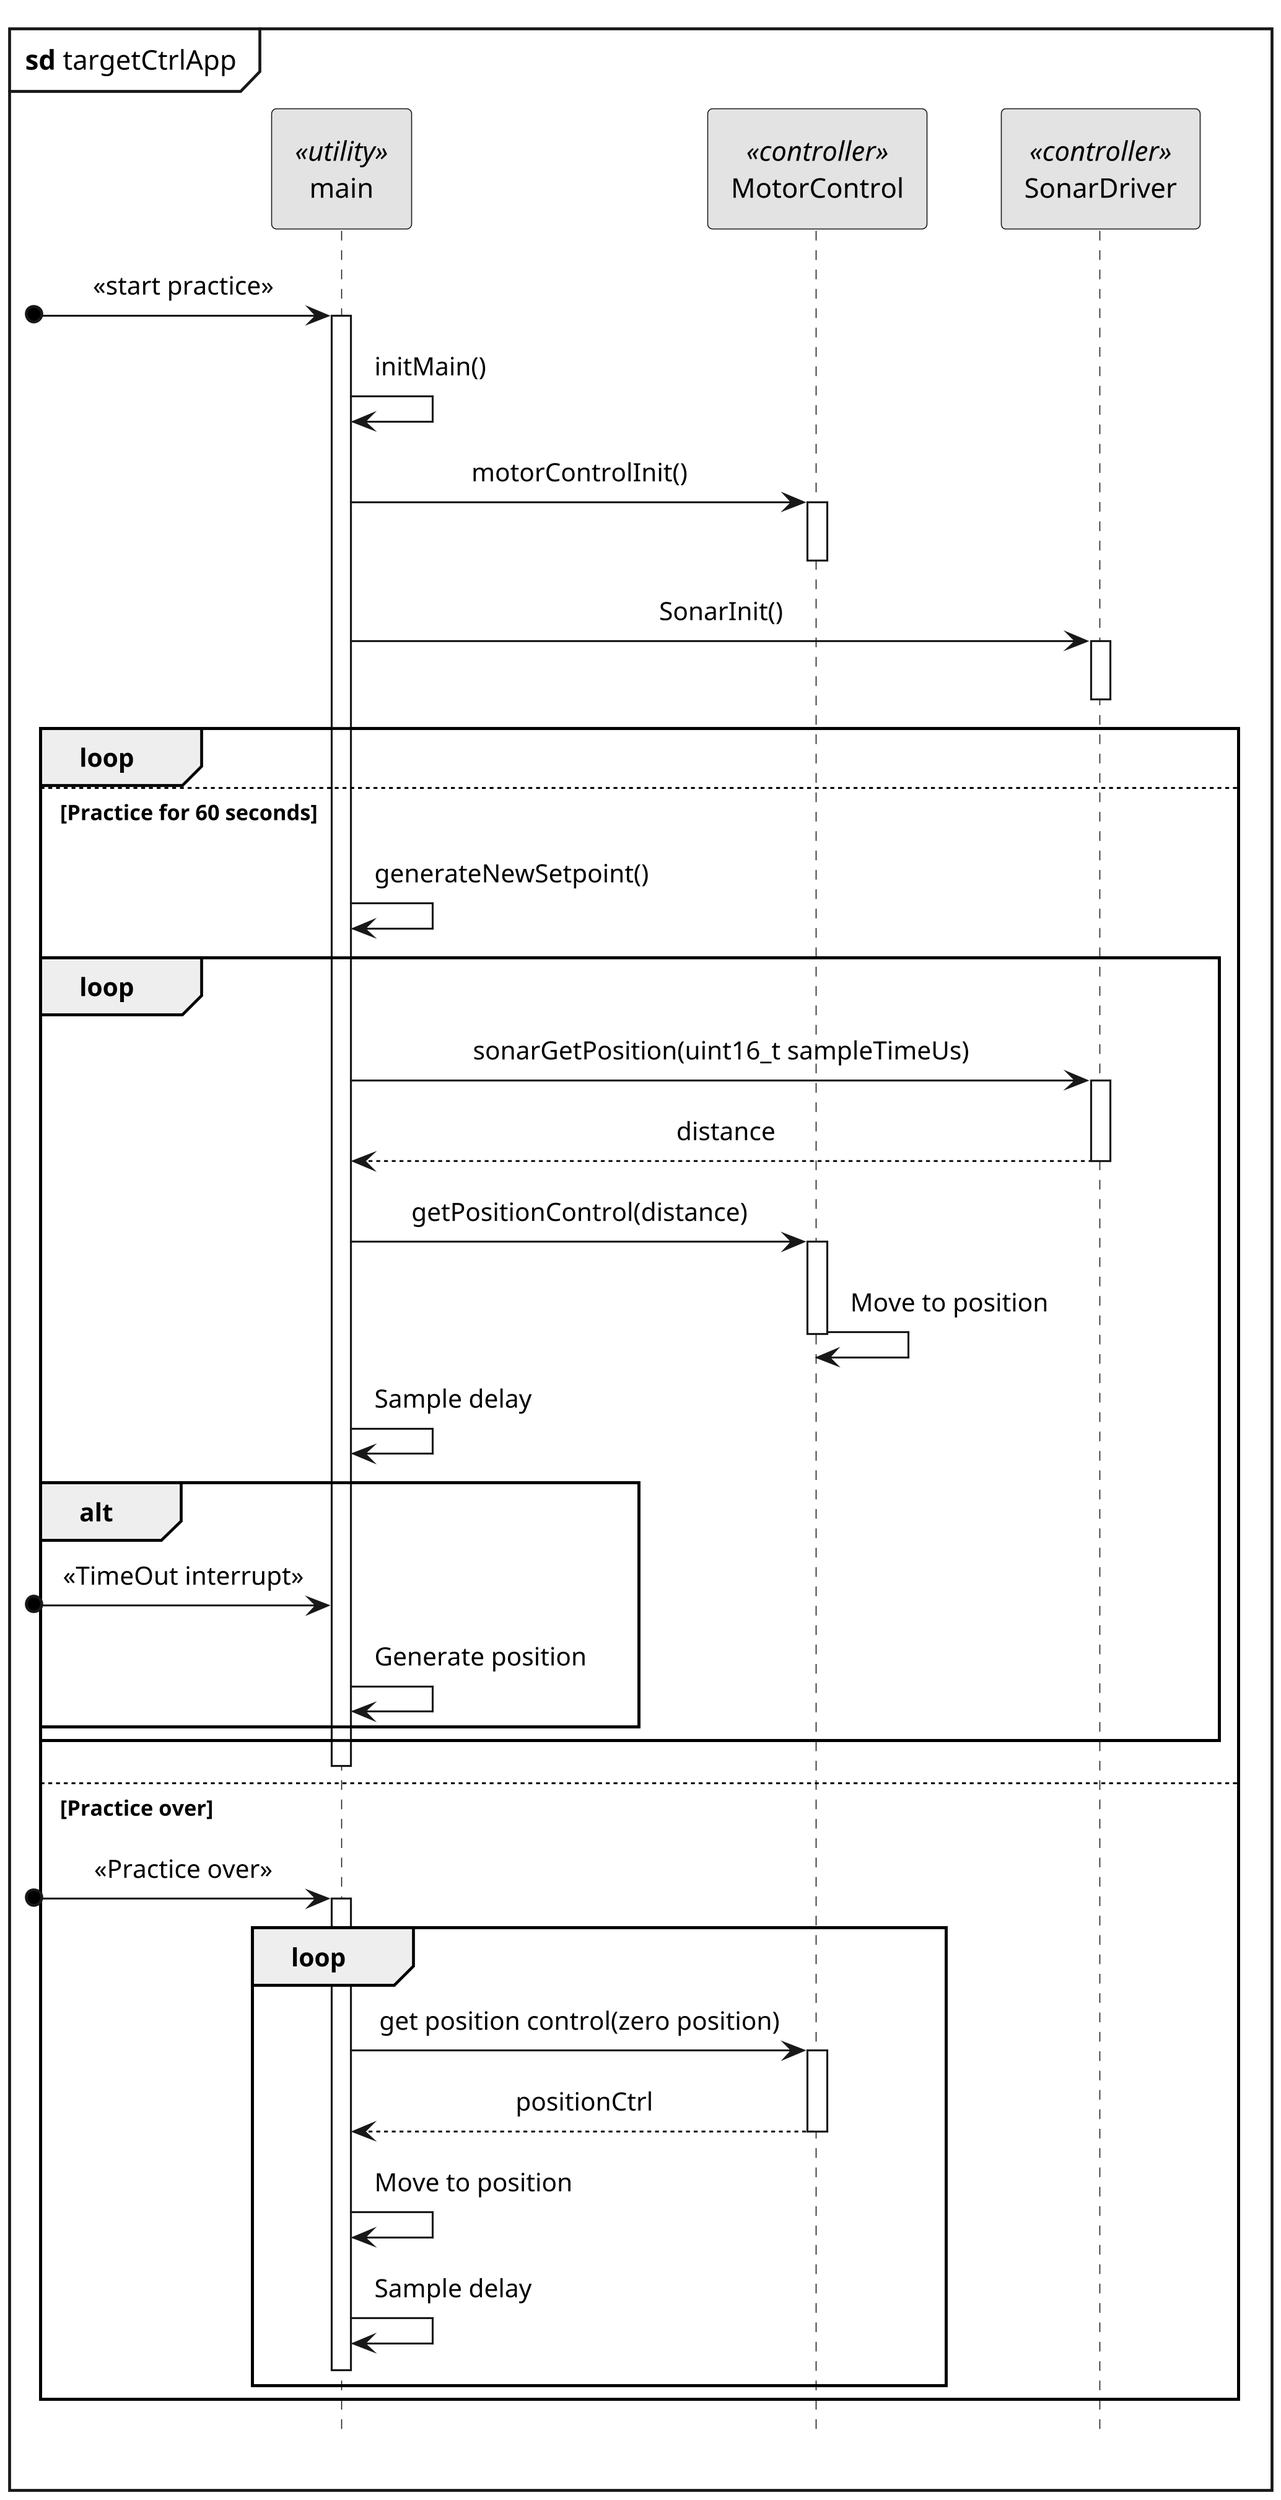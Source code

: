 @startuml targetCtrlApp_sd

hide footbox

skinparam {
    monochrome true
    dpi 300
    padding 5
    sequenceMessageAlign center
    packageStyle frame
    shadowing false
    'backgroundColor transparent
}

mainframe **sd** targetCtrlApp

participant main <<utility>>
participant MotorControl <<controller>>
participant SonarDriver <<controller>>

[o-> main: <<start practice>>
activate main
main -> main: initMain()
main -> MotorControl: motorControlInit()
activate MotorControl
deactivate MotorControl
main -> SonarDriver: SonarInit()
activate SonarDriver
deactivate SonarDriver

loop
    else Practice for 60 seconds
    main -> main: generateNewSetpoint()
    loop
        main -> SonarDriver: sonarGetPosition(uint16_t sampleTimeUs)
        activate SonarDriver
        return distance
        deactivate SonarDriver
        main -> MotorControl: getPositionControl(distance)
        activate MotorControl
        MotorControl -> MotorControl: Move to position
        deactivate MotorControl
        main -> main: Sample delay

        alt 
            [o-> main: <<TimeOut interrupt>>
            main -> main: Generate position

        end
    end
    MotorControl -[hidden]> main

    deactivate main



    else Practice over
    
    [o-> main: <<Practice over>>
    activate main
    loop
        main -> MotorControl: get position control(zero position)
        activate MotorControl
        return positionCtrl
        deactivate MotorControl
        main -> main: Move to position
        main -> main: Sample delay
        MotorControl -[hidden]> main
        deactivate MotorControl
        deactivate main
    end
end

@enduml